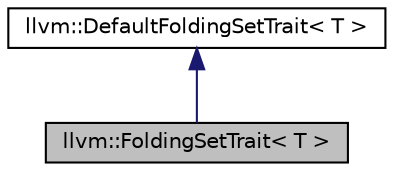 digraph "llvm::FoldingSetTrait&lt; T &gt;"
{
 // LATEX_PDF_SIZE
  bgcolor="transparent";
  edge [fontname="Helvetica",fontsize="10",labelfontname="Helvetica",labelfontsize="10"];
  node [fontname="Helvetica",fontsize="10",shape="box"];
  Node1 [label="llvm::FoldingSetTrait\< T \>",height=0.2,width=0.4,color="black", fillcolor="grey75", style="filled", fontcolor="black",tooltip="FoldingSetTrait - This trait class is used to define behavior of how to \"profile\" (in the FoldingSet ..."];
  Node2 -> Node1 [dir="back",color="midnightblue",fontsize="10",style="solid",fontname="Helvetica"];
  Node2 [label="llvm::DefaultFoldingSetTrait\< T \>",height=0.2,width=0.4,color="black",URL="$structllvm_1_1DefaultFoldingSetTrait.html",tooltip="DefaultFoldingSetTrait - This class provides default implementations for FoldingSetTrait implementati..."];
}
